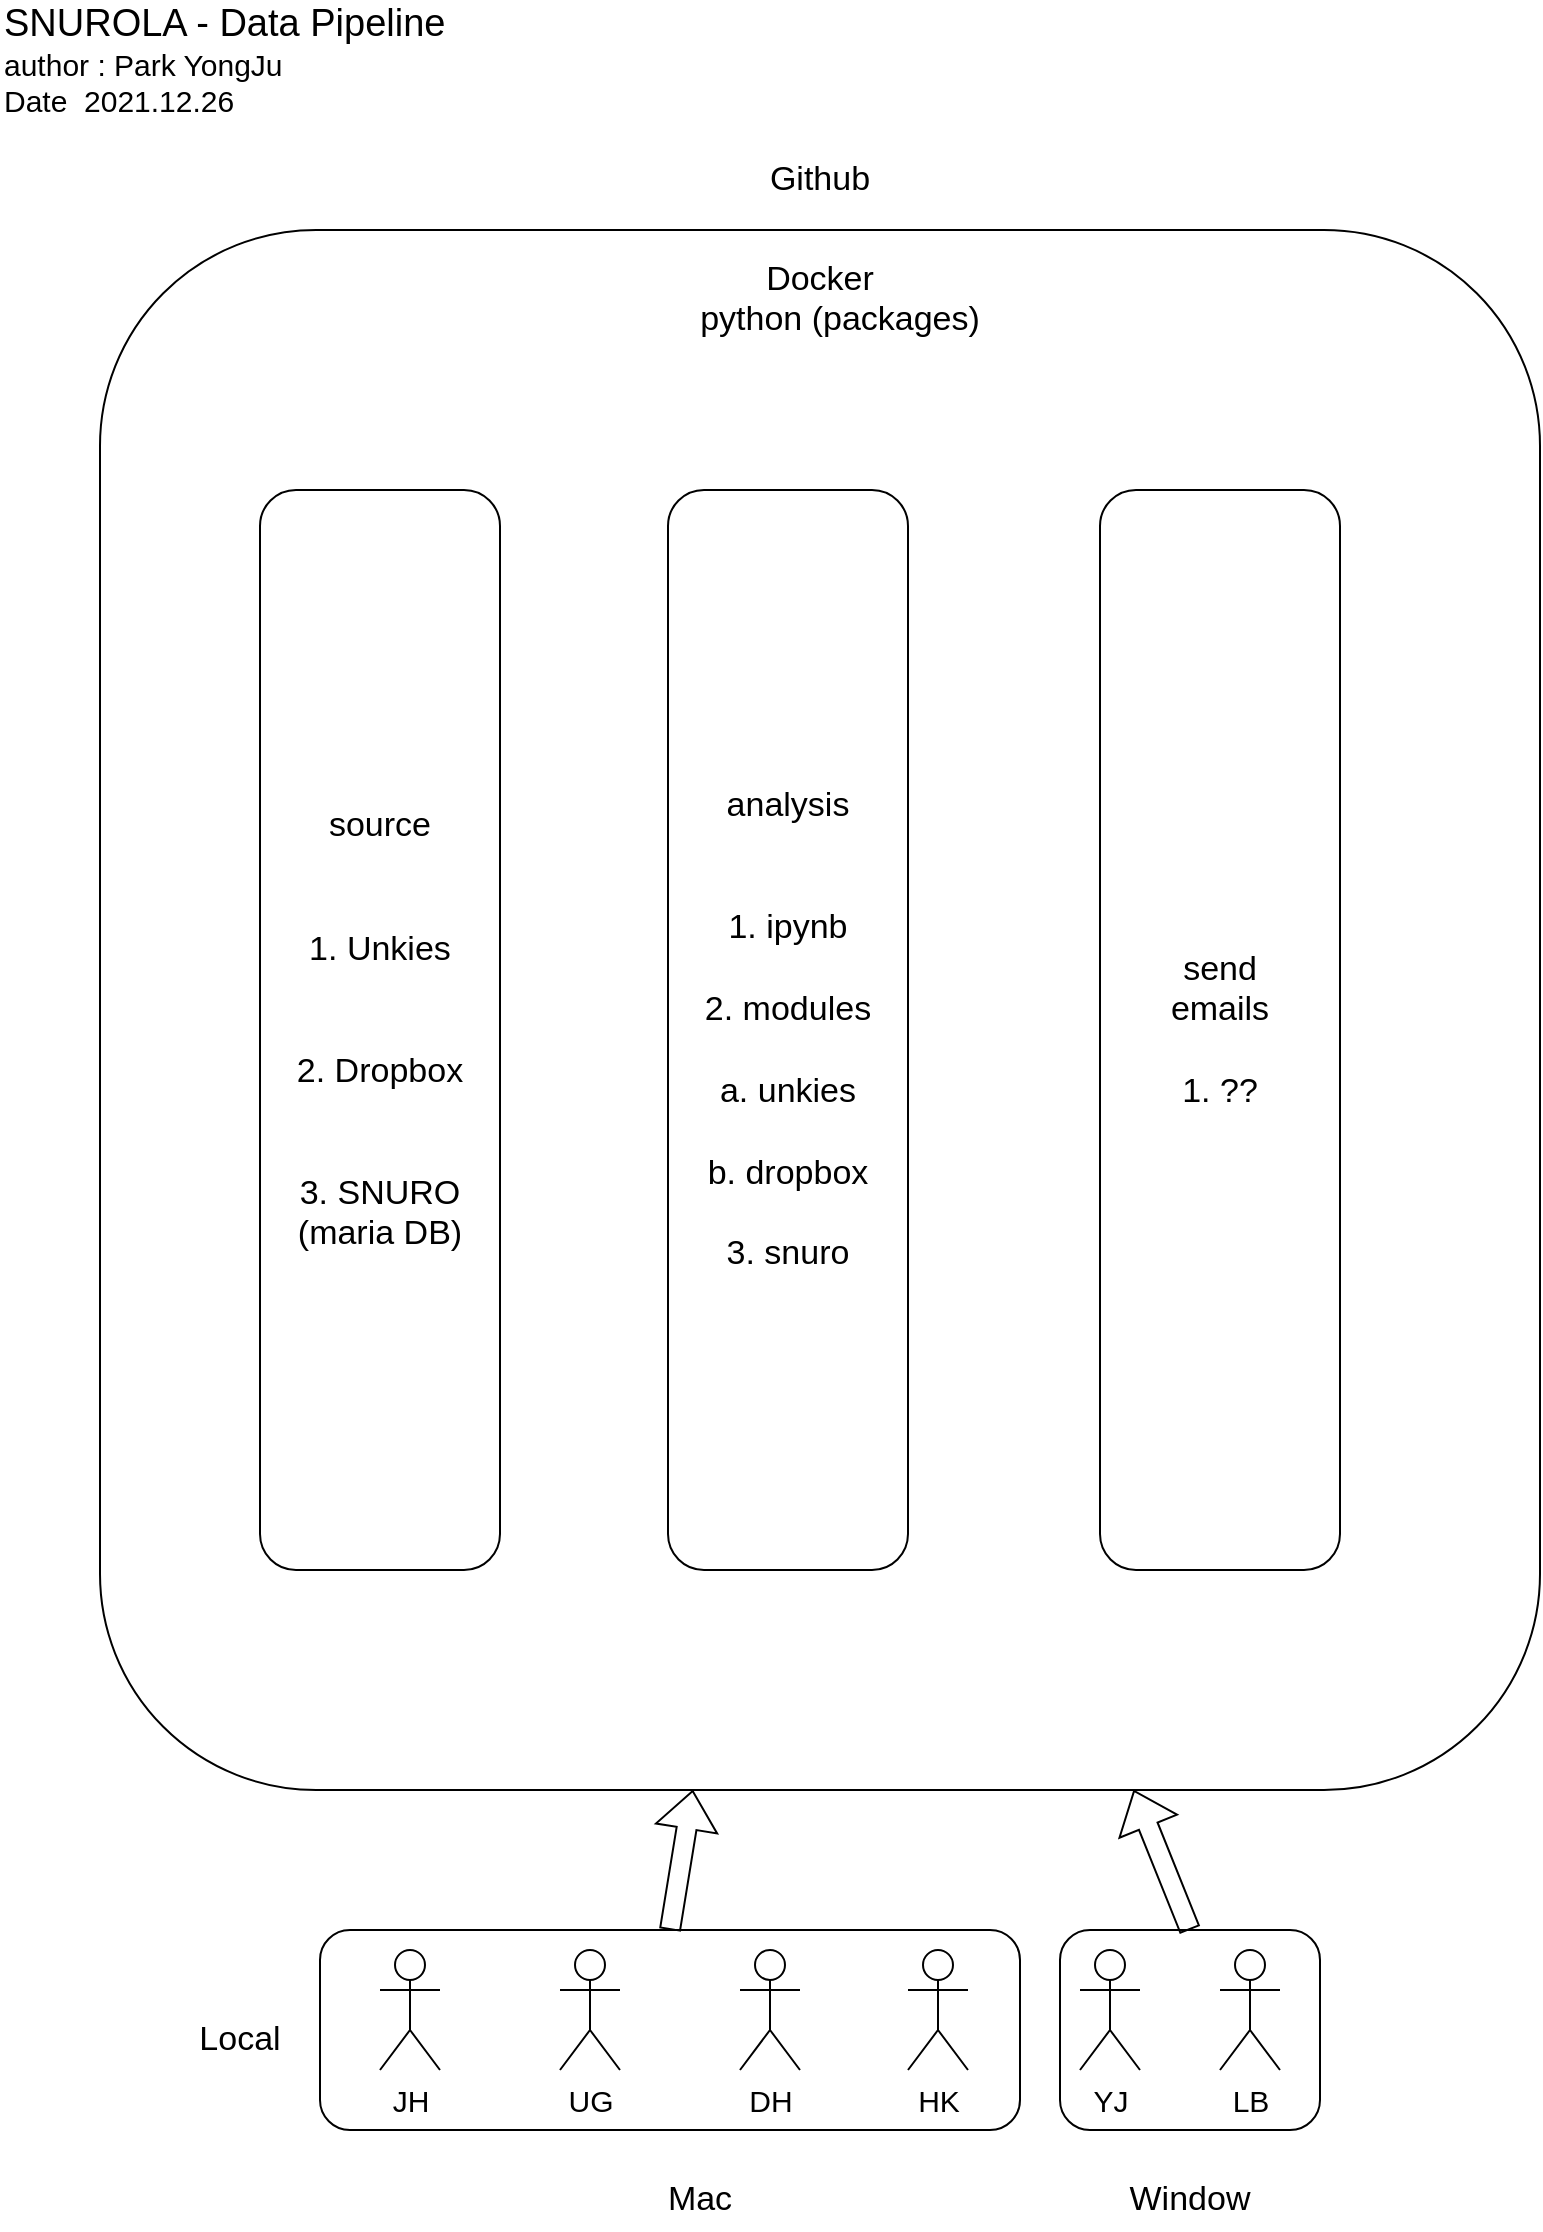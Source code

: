 <mxfile version="15.9.1" type="github">
  <diagram id="KomBlYfURObIVosx0nQ2" name="Page-1">
    <mxGraphModel dx="1924" dy="1174" grid="1" gridSize="10" guides="1" tooltips="1" connect="1" arrows="1" fold="1" page="1" pageScale="1" pageWidth="827" pageHeight="1169" math="0" shadow="0">
      <root>
        <mxCell id="0" />
        <mxCell id="1" parent="0" />
        <mxCell id="mV-E5b2ut-4umRUvLPbg-1" value="&lt;font style=&quot;font-size: 19px&quot;&gt;SNUROLA - Data Pipeline&lt;br&gt;&lt;/font&gt;&lt;font style=&quot;font-size: 15px&quot;&gt;author : Park YongJu&lt;br&gt;Date&amp;nbsp; 2021.12.26&lt;/font&gt;" style="text;html=1;strokeColor=none;fillColor=none;align=left;verticalAlign=middle;whiteSpace=wrap;rounded=0;" vertex="1" parent="1">
          <mxGeometry x="20" y="30" width="230" height="30" as="geometry" />
        </mxCell>
        <mxCell id="mV-E5b2ut-4umRUvLPbg-2" value="JH" style="shape=umlActor;verticalLabelPosition=bottom;verticalAlign=top;html=1;outlineConnect=0;fontSize=15;" vertex="1" parent="1">
          <mxGeometry x="210" y="990" width="30" height="60" as="geometry" />
        </mxCell>
        <mxCell id="mV-E5b2ut-4umRUvLPbg-4" value="&lt;font style=&quot;font-size: 17px&quot;&gt;Local&lt;/font&gt;" style="text;html=1;strokeColor=none;fillColor=none;align=center;verticalAlign=middle;whiteSpace=wrap;rounded=0;fontSize=15;" vertex="1" parent="1">
          <mxGeometry x="110" y="1020" width="60" height="30" as="geometry" />
        </mxCell>
        <mxCell id="mV-E5b2ut-4umRUvLPbg-5" value="UG" style="shape=umlActor;verticalLabelPosition=bottom;verticalAlign=top;html=1;outlineConnect=0;fontSize=15;" vertex="1" parent="1">
          <mxGeometry x="300" y="990" width="30" height="60" as="geometry" />
        </mxCell>
        <mxCell id="mV-E5b2ut-4umRUvLPbg-6" value="DH" style="shape=umlActor;verticalLabelPosition=bottom;verticalAlign=top;html=1;outlineConnect=0;fontSize=15;" vertex="1" parent="1">
          <mxGeometry x="390" y="990" width="30" height="60" as="geometry" />
        </mxCell>
        <mxCell id="mV-E5b2ut-4umRUvLPbg-7" value="LB" style="shape=umlActor;verticalLabelPosition=bottom;verticalAlign=top;html=1;outlineConnect=0;fontSize=15;" vertex="1" parent="1">
          <mxGeometry x="630" y="990" width="30" height="60" as="geometry" />
        </mxCell>
        <mxCell id="mV-E5b2ut-4umRUvLPbg-8" value="HK" style="shape=umlActor;verticalLabelPosition=bottom;verticalAlign=top;html=1;outlineConnect=0;fontSize=15;" vertex="1" parent="1">
          <mxGeometry x="474" y="990" width="30" height="60" as="geometry" />
        </mxCell>
        <mxCell id="mV-E5b2ut-4umRUvLPbg-9" value="YJ" style="shape=umlActor;verticalLabelPosition=bottom;verticalAlign=top;html=1;outlineConnect=0;fontSize=15;" vertex="1" parent="1">
          <mxGeometry x="560" y="990" width="30" height="60" as="geometry" />
        </mxCell>
        <mxCell id="mV-E5b2ut-4umRUvLPbg-11" value="" style="rounded=1;whiteSpace=wrap;html=1;fontSize=17;fillColor=none;" vertex="1" parent="1">
          <mxGeometry x="180" y="980" width="350" height="100" as="geometry" />
        </mxCell>
        <mxCell id="mV-E5b2ut-4umRUvLPbg-12" value="" style="rounded=1;whiteSpace=wrap;html=1;fontSize=17;fillColor=none;" vertex="1" parent="1">
          <mxGeometry x="550" y="980" width="130" height="100" as="geometry" />
        </mxCell>
        <mxCell id="mV-E5b2ut-4umRUvLPbg-13" value="&lt;font style=&quot;font-size: 17px&quot;&gt;Mac&lt;/font&gt;" style="text;html=1;strokeColor=none;fillColor=none;align=center;verticalAlign=middle;whiteSpace=wrap;rounded=0;fontSize=15;" vertex="1" parent="1">
          <mxGeometry x="340" y="1100" width="60" height="30" as="geometry" />
        </mxCell>
        <mxCell id="mV-E5b2ut-4umRUvLPbg-14" value="&lt;font style=&quot;font-size: 17px&quot;&gt;Window&lt;/font&gt;" style="text;html=1;strokeColor=none;fillColor=none;align=center;verticalAlign=middle;whiteSpace=wrap;rounded=0;fontSize=15;" vertex="1" parent="1">
          <mxGeometry x="585" y="1100" width="60" height="30" as="geometry" />
        </mxCell>
        <mxCell id="mV-E5b2ut-4umRUvLPbg-17" value="" style="rounded=1;whiteSpace=wrap;html=1;fontSize=17;fillColor=none;" vertex="1" parent="1">
          <mxGeometry x="70" y="130" width="720" height="780" as="geometry" />
        </mxCell>
        <mxCell id="mV-E5b2ut-4umRUvLPbg-18" value="" style="shape=flexArrow;endArrow=classic;html=1;rounded=0;fontSize=17;exitX=0.5;exitY=0;exitDx=0;exitDy=0;" edge="1" parent="1" source="mV-E5b2ut-4umRUvLPbg-11" target="mV-E5b2ut-4umRUvLPbg-17">
          <mxGeometry width="50" height="50" relative="1" as="geometry">
            <mxPoint x="540" y="570" as="sourcePoint" />
            <mxPoint x="590" y="520" as="targetPoint" />
          </mxGeometry>
        </mxCell>
        <mxCell id="mV-E5b2ut-4umRUvLPbg-19" value="" style="shape=flexArrow;endArrow=classic;html=1;rounded=0;fontSize=17;exitX=0.5;exitY=0;exitDx=0;exitDy=0;" edge="1" parent="1" source="mV-E5b2ut-4umRUvLPbg-12" target="mV-E5b2ut-4umRUvLPbg-17">
          <mxGeometry width="50" height="50" relative="1" as="geometry">
            <mxPoint x="540" y="570" as="sourcePoint" />
            <mxPoint x="590" y="520" as="targetPoint" />
          </mxGeometry>
        </mxCell>
        <mxCell id="mV-E5b2ut-4umRUvLPbg-20" value="&lt;span style=&quot;font-size: 17px&quot;&gt;Github&lt;br&gt;&lt;br&gt;&lt;/span&gt;" style="text;html=1;strokeColor=none;fillColor=none;align=center;verticalAlign=middle;whiteSpace=wrap;rounded=0;fontSize=15;" vertex="1" parent="1">
          <mxGeometry x="400" y="100" width="60" height="30" as="geometry" />
        </mxCell>
        <mxCell id="mV-E5b2ut-4umRUvLPbg-21" value="&lt;span style=&quot;font-size: 17px&quot;&gt;Docker&lt;br&gt;&lt;/span&gt;" style="text;html=1;strokeColor=none;fillColor=none;align=center;verticalAlign=middle;whiteSpace=wrap;rounded=0;fontSize=15;" vertex="1" parent="1">
          <mxGeometry x="400" y="140" width="60" height="30" as="geometry" />
        </mxCell>
        <mxCell id="mV-E5b2ut-4umRUvLPbg-23" value="&lt;span style=&quot;font-size: 17px&quot;&gt;python&amp;nbsp;(packages)&lt;br&gt;&lt;br&gt;&lt;br&gt;&lt;/span&gt;" style="text;html=1;strokeColor=none;fillColor=none;align=center;verticalAlign=middle;whiteSpace=wrap;rounded=0;fontSize=15;" vertex="1" parent="1">
          <mxGeometry x="410" y="180" width="60" height="30" as="geometry" />
        </mxCell>
        <mxCell id="mV-E5b2ut-4umRUvLPbg-25" value="source&lt;br&gt;&lt;br&gt;&lt;br&gt;1. Unkies&lt;br&gt;&lt;br&gt;&lt;br&gt;2. Dropbox&lt;br&gt;&lt;br&gt;&lt;br&gt;3. SNURO&lt;br&gt;(maria DB)" style="rounded=1;whiteSpace=wrap;html=1;fontSize=17;fillColor=none;glass=1;" vertex="1" parent="1">
          <mxGeometry x="150" y="260" width="120" height="540" as="geometry" />
        </mxCell>
        <mxCell id="mV-E5b2ut-4umRUvLPbg-26" value="analysis&lt;br&gt;&lt;br&gt;&lt;br&gt;1. ipynb&lt;br&gt;&lt;br&gt;2. modules&lt;br&gt;&lt;br&gt;a. unkies&lt;br&gt;&lt;br&gt;b. dropbox&lt;br&gt;&lt;br&gt;3. snuro" style="rounded=1;whiteSpace=wrap;html=1;fontSize=17;fillColor=none;" vertex="1" parent="1">
          <mxGeometry x="354" y="260" width="120" height="540" as="geometry" />
        </mxCell>
        <mxCell id="mV-E5b2ut-4umRUvLPbg-29" value="send&lt;br&gt;emails&lt;br&gt;&lt;br&gt;1. ??" style="rounded=1;whiteSpace=wrap;html=1;fontSize=17;fillColor=none;" vertex="1" parent="1">
          <mxGeometry x="570" y="260" width="120" height="540" as="geometry" />
        </mxCell>
      </root>
    </mxGraphModel>
  </diagram>
</mxfile>
